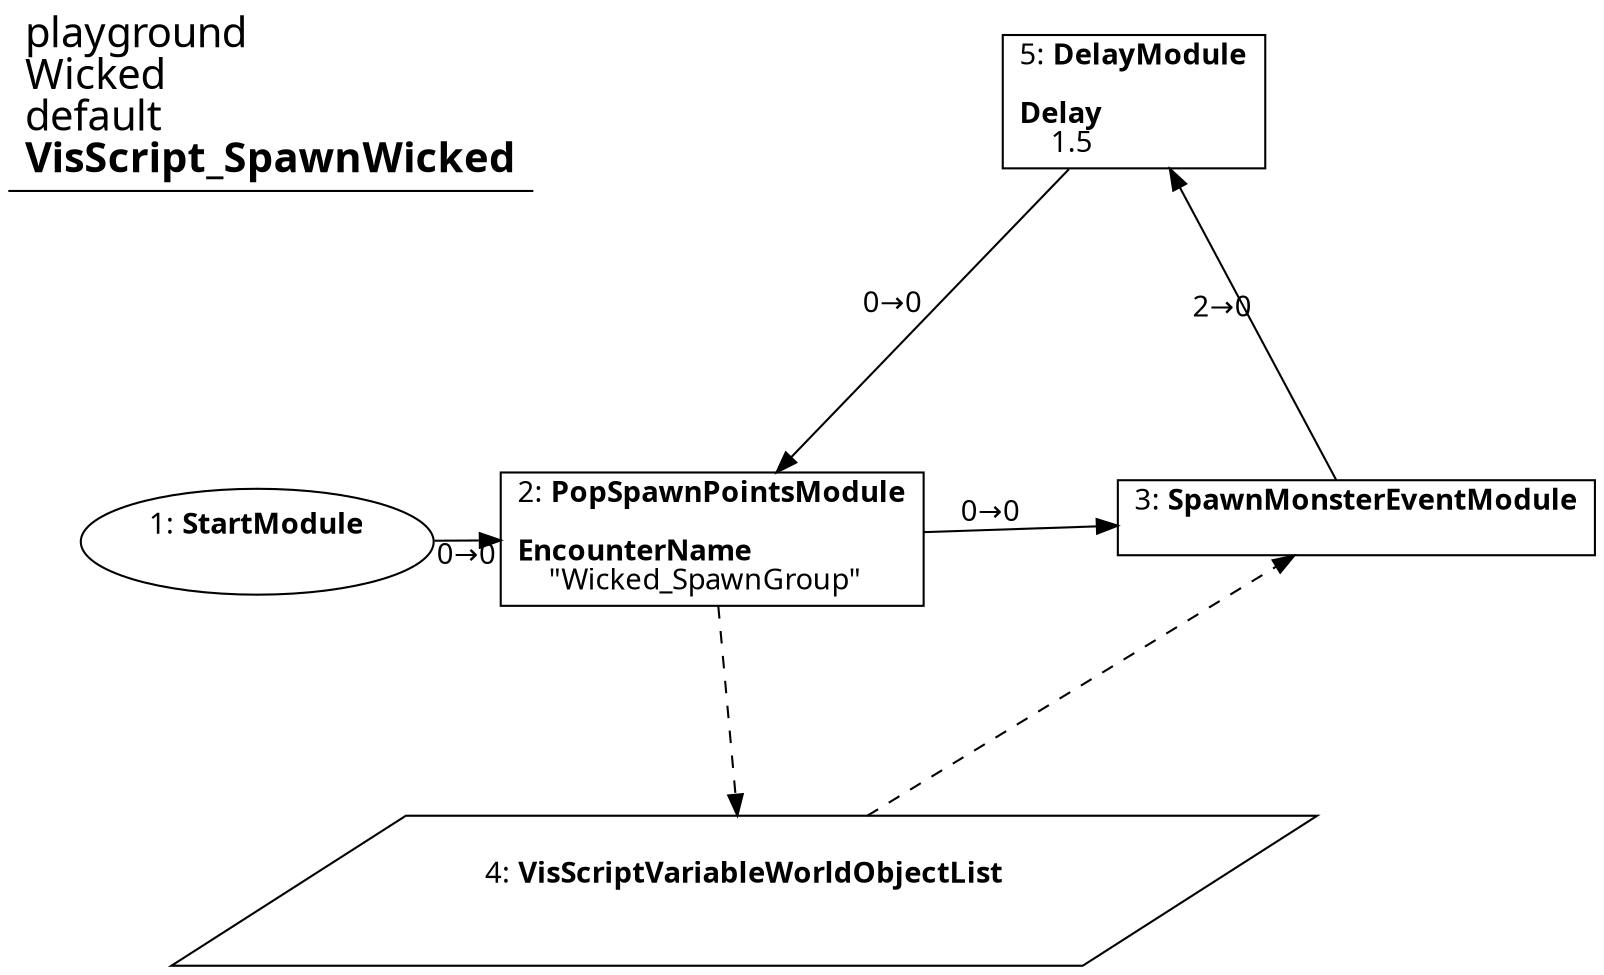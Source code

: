 digraph {
    layout = fdp;
    overlap = prism;
    sep = "+16";
    splines = spline;

    node [ shape = box ];

    graph [ fontname = "Segoe UI" ];
    node [ fontname = "Segoe UI" ];
    edge [ fontname = "Segoe UI" ];

    1 [ label = <1: <b>StartModule</b><br/><br/>> ];
    1 [ shape = oval ]
    1 [ pos = "0.26500002,-0.115!" ];
    1 -> 2 [ label = "0→0" ];

    2 [ label = <2: <b>PopSpawnPointsModule</b><br/><br/><b>EncounterName</b><br align="left"/>    &quot;Wicked_SpawnGroup&quot;<br align="left"/>> ];
    2 [ pos = "0.44200003,-0.11400001!" ];
    2 -> 3 [ label = "0→0" ];
    2 -> 4 [ style = dashed ];

    3 [ label = <3: <b>SpawnMonsterEventModule</b><br/><br/>> ];
    3 [ pos = "0.71800005,-0.105000004!" ];
    3 -> 5 [ label = "2→0" ];
    4 -> 3 [ style = dashed ];

    4 [ label = <4: <b>VisScriptVariableWorldObjectList</b><br/><br/>> ];
    4 [ shape = parallelogram ]
    4 [ pos = "0.462,-0.261!" ];

    5 [ label = <5: <b>DelayModule</b><br/><br/><b>Delay</b><br align="left"/>    1.5<br align="left"/>> ];
    5 [ pos = "0.625,0.069000006!" ];
    5 -> 2 [ label = "0→0" ];

    title [ pos = "0.264,0.07!" ];
    title [ shape = underline ];
    title [ label = <<font point-size="20">playground<br align="left"/>Wicked<br align="left"/>default<br align="left"/><b>VisScript_SpawnWicked</b><br align="left"/></font>> ];
}
